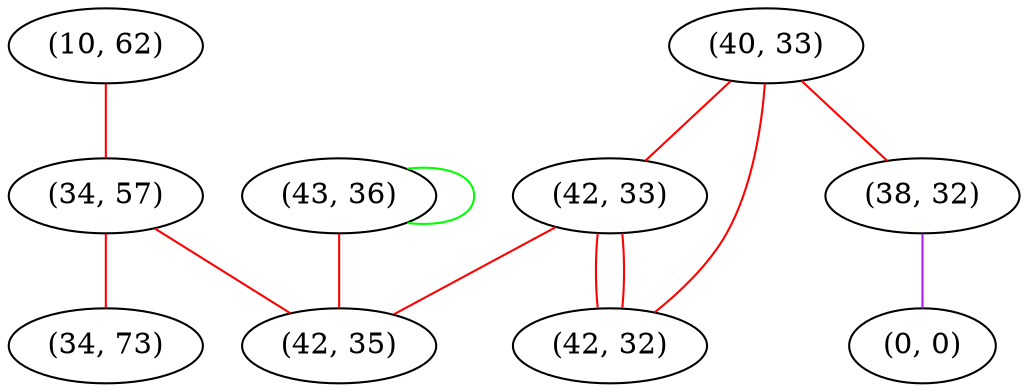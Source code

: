 graph "" {
"(10, 62)";
"(43, 36)";
"(34, 57)";
"(34, 73)";
"(40, 33)";
"(38, 32)";
"(0, 0)";
"(42, 33)";
"(42, 32)";
"(42, 35)";
"(10, 62)" -- "(34, 57)"  [color=red, key=0, weight=1];
"(43, 36)" -- "(43, 36)"  [color=green, key=0, weight=2];
"(43, 36)" -- "(42, 35)"  [color=red, key=0, weight=1];
"(34, 57)" -- "(42, 35)"  [color=red, key=0, weight=1];
"(34, 57)" -- "(34, 73)"  [color=red, key=0, weight=1];
"(40, 33)" -- "(42, 32)"  [color=red, key=0, weight=1];
"(40, 33)" -- "(38, 32)"  [color=red, key=0, weight=1];
"(40, 33)" -- "(42, 33)"  [color=red, key=0, weight=1];
"(38, 32)" -- "(0, 0)"  [color=purple, key=0, weight=4];
"(42, 33)" -- "(42, 32)"  [color=red, key=0, weight=1];
"(42, 33)" -- "(42, 32)"  [color=red, key=1, weight=1];
"(42, 33)" -- "(42, 35)"  [color=red, key=0, weight=1];
}
